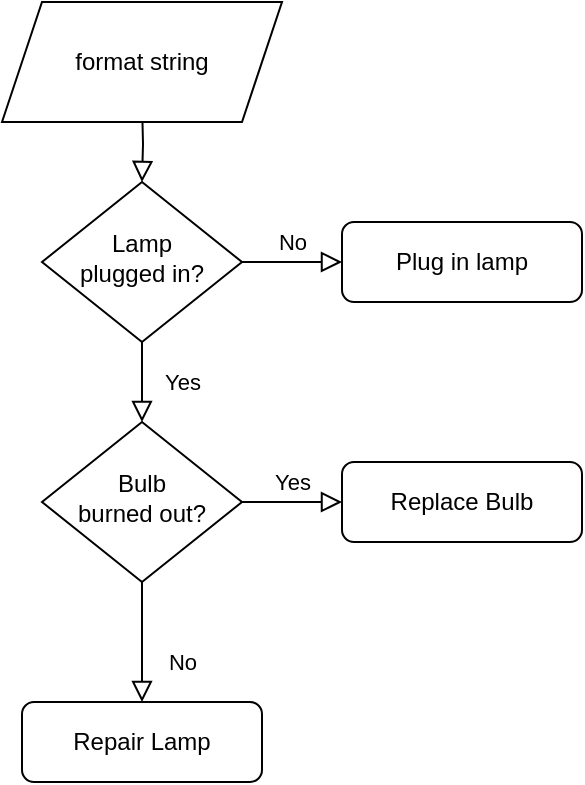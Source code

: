 <mxfile version="22.1.3" type="github" pages="2">
  <diagram id="C5RBs43oDa-KdzZeNtuy" name="Page-1">
    <mxGraphModel dx="604" dy="778" grid="1" gridSize="10" guides="1" tooltips="1" connect="1" arrows="1" fold="1" page="1" pageScale="1" pageWidth="827" pageHeight="1169" math="0" shadow="0">
      <root>
        <mxCell id="WIyWlLk6GJQsqaUBKTNV-0" />
        <mxCell id="WIyWlLk6GJQsqaUBKTNV-1" parent="WIyWlLk6GJQsqaUBKTNV-0" />
        <mxCell id="WIyWlLk6GJQsqaUBKTNV-2" value="" style="rounded=0;html=1;jettySize=auto;orthogonalLoop=1;fontSize=11;endArrow=block;endFill=0;endSize=8;strokeWidth=1;shadow=0;labelBackgroundColor=none;edgeStyle=orthogonalEdgeStyle;" parent="WIyWlLk6GJQsqaUBKTNV-1" target="WIyWlLk6GJQsqaUBKTNV-6" edge="1">
          <mxGeometry relative="1" as="geometry">
            <mxPoint x="220" y="130" as="sourcePoint" />
          </mxGeometry>
        </mxCell>
        <mxCell id="WIyWlLk6GJQsqaUBKTNV-4" value="Yes" style="rounded=0;html=1;jettySize=auto;orthogonalLoop=1;fontSize=11;endArrow=block;endFill=0;endSize=8;strokeWidth=1;shadow=0;labelBackgroundColor=none;edgeStyle=orthogonalEdgeStyle;" parent="WIyWlLk6GJQsqaUBKTNV-1" source="WIyWlLk6GJQsqaUBKTNV-6" target="WIyWlLk6GJQsqaUBKTNV-10" edge="1">
          <mxGeometry y="20" relative="1" as="geometry">
            <mxPoint as="offset" />
          </mxGeometry>
        </mxCell>
        <mxCell id="WIyWlLk6GJQsqaUBKTNV-5" value="No" style="edgeStyle=orthogonalEdgeStyle;rounded=0;html=1;jettySize=auto;orthogonalLoop=1;fontSize=11;endArrow=block;endFill=0;endSize=8;strokeWidth=1;shadow=0;labelBackgroundColor=none;" parent="WIyWlLk6GJQsqaUBKTNV-1" source="WIyWlLk6GJQsqaUBKTNV-6" target="WIyWlLk6GJQsqaUBKTNV-7" edge="1">
          <mxGeometry y="10" relative="1" as="geometry">
            <mxPoint as="offset" />
          </mxGeometry>
        </mxCell>
        <mxCell id="WIyWlLk6GJQsqaUBKTNV-6" value="Lamp&lt;br&gt;plugged in?" style="rhombus;whiteSpace=wrap;html=1;shadow=0;fontFamily=Helvetica;fontSize=12;align=center;strokeWidth=1;spacing=6;spacingTop=-4;" parent="WIyWlLk6GJQsqaUBKTNV-1" vertex="1">
          <mxGeometry x="170" y="170" width="100" height="80" as="geometry" />
        </mxCell>
        <mxCell id="WIyWlLk6GJQsqaUBKTNV-7" value="Plug in lamp" style="rounded=1;whiteSpace=wrap;html=1;fontSize=12;glass=0;strokeWidth=1;shadow=0;" parent="WIyWlLk6GJQsqaUBKTNV-1" vertex="1">
          <mxGeometry x="320" y="190" width="120" height="40" as="geometry" />
        </mxCell>
        <mxCell id="WIyWlLk6GJQsqaUBKTNV-8" value="No" style="rounded=0;html=1;jettySize=auto;orthogonalLoop=1;fontSize=11;endArrow=block;endFill=0;endSize=8;strokeWidth=1;shadow=0;labelBackgroundColor=none;edgeStyle=orthogonalEdgeStyle;" parent="WIyWlLk6GJQsqaUBKTNV-1" source="WIyWlLk6GJQsqaUBKTNV-10" target="WIyWlLk6GJQsqaUBKTNV-11" edge="1">
          <mxGeometry x="0.333" y="20" relative="1" as="geometry">
            <mxPoint as="offset" />
          </mxGeometry>
        </mxCell>
        <mxCell id="WIyWlLk6GJQsqaUBKTNV-9" value="Yes" style="edgeStyle=orthogonalEdgeStyle;rounded=0;html=1;jettySize=auto;orthogonalLoop=1;fontSize=11;endArrow=block;endFill=0;endSize=8;strokeWidth=1;shadow=0;labelBackgroundColor=none;" parent="WIyWlLk6GJQsqaUBKTNV-1" source="WIyWlLk6GJQsqaUBKTNV-10" target="WIyWlLk6GJQsqaUBKTNV-12" edge="1">
          <mxGeometry y="10" relative="1" as="geometry">
            <mxPoint as="offset" />
          </mxGeometry>
        </mxCell>
        <mxCell id="WIyWlLk6GJQsqaUBKTNV-10" value="Bulb&lt;br&gt;burned out?" style="rhombus;whiteSpace=wrap;html=1;shadow=0;fontFamily=Helvetica;fontSize=12;align=center;strokeWidth=1;spacing=6;spacingTop=-4;" parent="WIyWlLk6GJQsqaUBKTNV-1" vertex="1">
          <mxGeometry x="170" y="290" width="100" height="80" as="geometry" />
        </mxCell>
        <mxCell id="WIyWlLk6GJQsqaUBKTNV-11" value="Repair Lamp" style="rounded=1;whiteSpace=wrap;html=1;fontSize=12;glass=0;strokeWidth=1;shadow=0;" parent="WIyWlLk6GJQsqaUBKTNV-1" vertex="1">
          <mxGeometry x="160" y="430" width="120" height="40" as="geometry" />
        </mxCell>
        <mxCell id="WIyWlLk6GJQsqaUBKTNV-12" value="Replace Bulb" style="rounded=1;whiteSpace=wrap;html=1;fontSize=12;glass=0;strokeWidth=1;shadow=0;" parent="WIyWlLk6GJQsqaUBKTNV-1" vertex="1">
          <mxGeometry x="320" y="310" width="120" height="40" as="geometry" />
        </mxCell>
        <mxCell id="Gi4Qyo3tzMnahnL6o1ee-1" value="format string" style="shape=parallelogram;perimeter=parallelogramPerimeter;whiteSpace=wrap;html=1;fixedSize=1;" vertex="1" parent="WIyWlLk6GJQsqaUBKTNV-1">
          <mxGeometry x="150" y="80" width="140" height="60" as="geometry" />
        </mxCell>
      </root>
    </mxGraphModel>
  </diagram>
  <diagram id="Lg6smImZA1aLUTKIU7_n" name="Page-2">
    <mxGraphModel dx="1530" dy="974" grid="0" gridSize="161" guides="1" tooltips="1" connect="1" arrows="1" fold="1" page="1" pageScale="1" pageWidth="827" pageHeight="1169" background="#999999" math="0" shadow="0">
      <root>
        <mxCell id="0" />
        <mxCell id="1" parent="0" />
        <mxCell id="lPDcKrbup4-54Zo53ck5-6" style="edgeStyle=orthogonalEdgeStyle;rounded=0;orthogonalLoop=1;jettySize=auto;html=1;entryX=0.5;entryY=0;entryDx=0;entryDy=0;labelBackgroundColor=none;strokeColor=#028090;fontColor=default;" edge="1" parent="1" target="lPDcKrbup4-54Zo53ck5-3">
          <mxGeometry relative="1" as="geometry">
            <mxPoint x="159" y="163" as="sourcePoint" />
          </mxGeometry>
        </mxCell>
        <mxCell id="lPDcKrbup4-54Zo53ck5-1" value="format string" style="shape=parallelogram;perimeter=parallelogramPerimeter;whiteSpace=wrap;html=1;fixedSize=1;labelBackgroundColor=none;fillColor=#F45B69;strokeColor=#028090;fontColor=#E4FDE1;" vertex="1" parent="1">
          <mxGeometry x="105" y="103" width="120" height="60" as="geometry" />
        </mxCell>
        <mxCell id="lPDcKrbup4-54Zo53ck5-2" value="" style="endArrow=none;html=1;rounded=0;labelBackgroundColor=none;strokeColor=#028090;fontColor=default;" edge="1" parent="1" target="lPDcKrbup4-54Zo53ck5-3">
          <mxGeometry width="50" height="50" relative="1" as="geometry">
            <mxPoint x="158.5" y="243" as="sourcePoint" />
            <mxPoint x="158.5" y="163" as="targetPoint" />
          </mxGeometry>
        </mxCell>
        <mxCell id="lPDcKrbup4-54Zo53ck5-5" value="" style="edgeStyle=orthogonalEdgeStyle;rounded=0;orthogonalLoop=1;jettySize=auto;html=1;labelBackgroundColor=none;strokeColor=#028090;fontColor=default;" edge="1" parent="1" target="lPDcKrbup4-54Zo53ck5-3">
          <mxGeometry relative="1" as="geometry">
            <mxPoint x="159" y="173" as="targetPoint" />
            <mxPoint x="159" y="263" as="sourcePoint" />
          </mxGeometry>
        </mxCell>
        <mxCell id="lPDcKrbup4-54Zo53ck5-3" value="start _printf" style="ellipse;whiteSpace=wrap;html=1;labelBackgroundColor=none;fillColor=#F45B69;strokeColor=#028090;fontColor=#E4FDE1;" vertex="1" parent="1">
          <mxGeometry x="99" y="243" width="120" height="80" as="geometry" />
        </mxCell>
        <mxCell id="lPDcKrbup4-54Zo53ck5-7" value="" style="endArrow=classic;html=1;rounded=0;labelBackgroundColor=none;strokeColor=#028090;fontColor=default;" edge="1" parent="1">
          <mxGeometry width="50" height="50" relative="1" as="geometry">
            <mxPoint x="158.5" y="323" as="sourcePoint" />
            <mxPoint x="159" y="373" as="targetPoint" />
          </mxGeometry>
        </mxCell>
        <mxCell id="lPDcKrbup4-54Zo53ck5-8" value="is &lt;br&gt;format == NULL ?" style="rhombus;whiteSpace=wrap;html=1;labelBackgroundColor=none;fillColor=#F45B69;strokeColor=#028090;fontColor=#E4FDE1;" vertex="1" parent="1">
          <mxGeometry x="89" y="373" width="140" height="90" as="geometry" />
        </mxCell>
        <mxCell id="lPDcKrbup4-54Zo53ck5-10" value="" style="endArrow=classic;html=1;rounded=0;exitX=1;exitY=0.5;exitDx=0;exitDy=0;labelBackgroundColor=none;strokeColor=#028090;fontColor=default;" edge="1" parent="1" source="lPDcKrbup4-54Zo53ck5-8" target="lPDcKrbup4-54Zo53ck5-11">
          <mxGeometry width="50" height="50" relative="1" as="geometry">
            <mxPoint x="219" y="423" as="sourcePoint" />
            <mxPoint x="299" y="418" as="targetPoint" />
            <Array as="points" />
          </mxGeometry>
        </mxCell>
        <mxCell id="lPDcKrbup4-54Zo53ck5-11" value="return (-1)" style="rounded=0;whiteSpace=wrap;html=1;labelBackgroundColor=none;fillColor=#F45B69;strokeColor=#028090;fontColor=#E4FDE1;" vertex="1" parent="1">
          <mxGeometry x="289" y="388" width="120" height="60" as="geometry" />
        </mxCell>
        <mxCell id="lPDcKrbup4-54Zo53ck5-12" value="" style="endArrow=classic;html=1;rounded=0;exitX=0.5;exitY=1;exitDx=0;exitDy=0;labelBackgroundColor=none;strokeColor=#028090;fontColor=default;" edge="1" parent="1" source="lPDcKrbup4-54Zo53ck5-8">
          <mxGeometry width="50" height="50" relative="1" as="geometry">
            <mxPoint x="219" y="423" as="sourcePoint" />
            <mxPoint x="159" y="503" as="targetPoint" />
          </mxGeometry>
        </mxCell>
        <mxCell id="lPDcKrbup4-54Zo53ck5-13" value="format not NULL&lt;br style=&quot;border-color: var(--border-color);&quot;&gt;&amp;amp;&amp;amp;format[i] != \0 ?" style="rhombus;whiteSpace=wrap;html=1;labelBackgroundColor=none;fillColor=#F45B69;strokeColor=#028090;fontColor=#E4FDE1;" vertex="1" parent="1">
          <mxGeometry x="89" y="503" width="140" height="80" as="geometry" />
        </mxCell>
        <mxCell id="lPDcKrbup4-54Zo53ck5-15" value="" style="endArrow=classic;html=1;rounded=0;exitX=1;exitY=0.5;exitDx=0;exitDy=0;labelBackgroundColor=none;strokeColor=#028090;fontColor=default;" edge="1" parent="1" source="lPDcKrbup4-54Zo53ck5-13" target="lPDcKrbup4-54Zo53ck5-16">
          <mxGeometry width="50" height="50" relative="1" as="geometry">
            <mxPoint x="299" y="393" as="sourcePoint" />
            <mxPoint x="289" y="543" as="targetPoint" />
          </mxGeometry>
        </mxCell>
        <mxCell id="lPDcKrbup4-54Zo53ck5-16" value="return (length)" style="rounded=0;whiteSpace=wrap;html=1;labelBackgroundColor=none;fillColor=#F45B69;strokeColor=#028090;fontColor=#E4FDE1;" vertex="1" parent="1">
          <mxGeometry x="289" y="513" width="120" height="60" as="geometry" />
        </mxCell>
        <mxCell id="lPDcKrbup4-54Zo53ck5-17" value="" style="endArrow=classic;html=1;rounded=0;exitX=0.5;exitY=1;exitDx=0;exitDy=0;labelBackgroundColor=none;strokeColor=#028090;fontColor=default;" edge="1" parent="1" source="lPDcKrbup4-54Zo53ck5-13" target="lPDcKrbup4-54Zo53ck5-18">
          <mxGeometry width="50" height="50" relative="1" as="geometry">
            <mxPoint x="239" y="543" as="sourcePoint" />
            <mxPoint x="159" y="623" as="targetPoint" />
          </mxGeometry>
        </mxCell>
        <mxCell id="lPDcKrbup4-54Zo53ck5-18" value="is &lt;br&gt;format [i] == % ?" style="rhombus;whiteSpace=wrap;html=1;labelBackgroundColor=none;fillColor=#F45B69;strokeColor=#028090;fontColor=#E4FDE1;" vertex="1" parent="1">
          <mxGeometry x="79" y="623" width="160" height="90" as="geometry" />
        </mxCell>
        <mxCell id="lPDcKrbup4-54Zo53ck5-19" value="" style="endArrow=classic;html=1;rounded=0;exitX=1;exitY=0.5;exitDx=0;exitDy=0;labelBackgroundColor=none;strokeColor=#028090;fontColor=default;" edge="1" parent="1" source="lPDcKrbup4-54Zo53ck5-18">
          <mxGeometry width="50" height="50" relative="1" as="geometry">
            <mxPoint x="249" y="793" as="sourcePoint" />
            <mxPoint x="289" y="668" as="targetPoint" />
          </mxGeometry>
        </mxCell>
        <mxCell id="lPDcKrbup4-54Zo53ck5-20" value="return (-1)" style="rounded=0;whiteSpace=wrap;html=1;labelBackgroundColor=none;fillColor=#F45B69;strokeColor=#028090;fontColor=#E4FDE1;" vertex="1" parent="1">
          <mxGeometry x="509" y="638" width="120" height="60" as="geometry" />
        </mxCell>
        <mxCell id="lPDcKrbup4-54Zo53ck5-21" value="is format[i + 1] == \0" style="rhombus;whiteSpace=wrap;html=1;labelBackgroundColor=none;fillColor=#F45B69;strokeColor=#028090;fontColor=#E4FDE1;" vertex="1" parent="1">
          <mxGeometry x="293" y="625.5" width="160" height="85" as="geometry" />
        </mxCell>
        <mxCell id="lPDcKrbup4-54Zo53ck5-22" value="" style="endArrow=classic;html=1;rounded=0;exitX=1;exitY=0.5;exitDx=0;exitDy=0;entryX=0;entryY=0.5;entryDx=0;entryDy=0;labelBackgroundColor=none;strokeColor=#028090;fontColor=default;" edge="1" parent="1" source="lPDcKrbup4-54Zo53ck5-21" target="lPDcKrbup4-54Zo53ck5-20">
          <mxGeometry width="50" height="50" relative="1" as="geometry">
            <mxPoint x="359" y="543" as="sourcePoint" />
            <mxPoint x="409" y="493" as="targetPoint" />
          </mxGeometry>
        </mxCell>
        <mxCell id="lPDcKrbup4-54Zo53ck5-25" value="" style="endArrow=classic;html=1;rounded=0;exitX=0.5;exitY=1;exitDx=0;exitDy=0;labelBackgroundColor=none;strokeColor=#028090;fontColor=default;" edge="1" parent="1" source="lPDcKrbup4-54Zo53ck5-18">
          <mxGeometry width="50" height="50" relative="1" as="geometry">
            <mxPoint x="339" y="723" as="sourcePoint" />
            <mxPoint x="159" y="753" as="targetPoint" />
            <Array as="points" />
          </mxGeometry>
        </mxCell>
        <mxCell id="lPDcKrbup4-54Zo53ck5-26" value="prints format[i] and&lt;br&gt;return (length)" style="rounded=0;whiteSpace=wrap;html=1;labelBackgroundColor=none;fillColor=#F45B69;strokeColor=#028090;fontColor=#E4FDE1;" vertex="1" parent="1">
          <mxGeometry x="99" y="753" width="120" height="70" as="geometry" />
        </mxCell>
        <mxCell id="lPDcKrbup4-54Zo53ck5-27" value="" style="endArrow=classic;html=1;rounded=0;labelBackgroundColor=none;strokeColor=#028090;fontColor=default;" edge="1" parent="1" target="lPDcKrbup4-54Zo53ck5-28">
          <mxGeometry width="50" height="50" relative="1" as="geometry">
            <mxPoint x="369" y="713" as="sourcePoint" />
            <mxPoint x="369" y="753" as="targetPoint" />
          </mxGeometry>
        </mxCell>
        <mxCell id="lPDcKrbup4-54Zo53ck5-28" value="does it match a&amp;nbsp; letter&amp;nbsp;&lt;br&gt;in selection.c ?" style="rhombus;whiteSpace=wrap;html=1;labelBackgroundColor=none;fillColor=#F45B69;strokeColor=#028090;fontColor=#E4FDE1;" vertex="1" parent="1">
          <mxGeometry x="299" y="748" width="140" height="95" as="geometry" />
        </mxCell>
        <mxCell id="lPDcKrbup4-54Zo53ck5-29" value="execute the associated function" style="ellipse;whiteSpace=wrap;html=1;labelBackgroundColor=none;fillColor=#F45B69;strokeColor=#028090;fontColor=#E4FDE1;" vertex="1" parent="1">
          <mxGeometry x="498" y="755.5" width="120" height="80" as="geometry" />
        </mxCell>
        <mxCell id="lPDcKrbup4-54Zo53ck5-30" value="print conversion then return length" style="ellipse;whiteSpace=wrap;html=1;labelBackgroundColor=none;fillColor=#F45B69;strokeColor=#028090;fontColor=#E4FDE1;" vertex="1" parent="1">
          <mxGeometry x="669" y="755.5" width="120" height="80" as="geometry" />
        </mxCell>
        <mxCell id="lPDcKrbup4-54Zo53ck5-31" value="" style="endArrow=none;html=1;rounded=0;labelBackgroundColor=none;strokeColor=#028090;fontColor=default;" edge="1" parent="1">
          <mxGeometry width="50" height="50" relative="1" as="geometry">
            <mxPoint x="369" y="843" as="sourcePoint" />
            <mxPoint x="369" y="873" as="targetPoint" />
          </mxGeometry>
        </mxCell>
        <mxCell id="lPDcKrbup4-54Zo53ck5-32" value="" style="endArrow=none;html=1;rounded=0;labelBackgroundColor=none;strokeColor=#028090;fontColor=default;" edge="1" parent="1">
          <mxGeometry width="50" height="50" relative="1" as="geometry">
            <mxPoint x="159" y="873" as="sourcePoint" />
            <mxPoint x="559" y="873" as="targetPoint" />
          </mxGeometry>
        </mxCell>
        <mxCell id="lPDcKrbup4-54Zo53ck5-33" value="" style="endArrow=classic;html=1;rounded=0;entryX=0.5;entryY=1;entryDx=0;entryDy=0;labelBackgroundColor=none;strokeColor=#028090;fontColor=default;" edge="1" parent="1" target="lPDcKrbup4-54Zo53ck5-26">
          <mxGeometry width="50" height="50" relative="1" as="geometry">
            <mxPoint x="159" y="873" as="sourcePoint" />
            <mxPoint x="319" y="603" as="targetPoint" />
          </mxGeometry>
        </mxCell>
        <mxCell id="lPDcKrbup4-54Zo53ck5-35" value="" style="endArrow=classic;html=1;rounded=0;entryX=0.5;entryY=1;entryDx=0;entryDy=0;labelBackgroundColor=none;strokeColor=#028090;fontColor=default;" edge="1" parent="1" target="lPDcKrbup4-54Zo53ck5-29">
          <mxGeometry width="50" height="50" relative="1" as="geometry">
            <mxPoint x="559" y="873" as="sourcePoint" />
            <mxPoint x="479" y="623" as="targetPoint" />
          </mxGeometry>
        </mxCell>
        <mxCell id="lPDcKrbup4-54Zo53ck5-36" value="" style="endArrow=classic;html=1;rounded=0;exitX=1;exitY=0.5;exitDx=0;exitDy=0;entryX=0;entryY=0.5;entryDx=0;entryDy=0;labelBackgroundColor=none;strokeColor=#028090;fontColor=default;" edge="1" parent="1" source="lPDcKrbup4-54Zo53ck5-29" target="lPDcKrbup4-54Zo53ck5-30">
          <mxGeometry width="50" height="50" relative="1" as="geometry">
            <mxPoint x="419" y="673" as="sourcePoint" />
            <mxPoint x="469" y="623" as="targetPoint" />
          </mxGeometry>
        </mxCell>
        <mxCell id="lPDcKrbup4-54Zo53ck5-37" value="" style="endArrow=none;html=1;rounded=0;exitX=0;exitY=0.5;exitDx=0;exitDy=0;labelBackgroundColor=none;strokeColor=#028090;fontColor=default;" edge="1" parent="1" source="lPDcKrbup4-54Zo53ck5-26">
          <mxGeometry width="50" height="50" relative="1" as="geometry">
            <mxPoint x="119" y="673" as="sourcePoint" />
            <mxPoint x="49" y="788" as="targetPoint" />
          </mxGeometry>
        </mxCell>
        <mxCell id="lPDcKrbup4-54Zo53ck5-38" value="" style="endArrow=classic;html=1;rounded=0;entryX=0;entryY=0.5;entryDx=0;entryDy=0;labelBackgroundColor=none;strokeColor=#028090;fontColor=default;" edge="1" parent="1" target="lPDcKrbup4-54Zo53ck5-13">
          <mxGeometry width="50" height="50" relative="1" as="geometry">
            <mxPoint x="49" y="785.5" as="sourcePoint" />
            <mxPoint x="89" y="545.5" as="targetPoint" />
            <Array as="points">
              <mxPoint x="49" y="543" />
            </Array>
          </mxGeometry>
        </mxCell>
        <mxCell id="lPDcKrbup4-54Zo53ck5-39" value="" style="endArrow=none;html=1;rounded=0;exitX=0.5;exitY=1;exitDx=0;exitDy=0;labelBackgroundColor=none;strokeColor=#028090;fontColor=default;" edge="1" parent="1" source="lPDcKrbup4-54Zo53ck5-30">
          <mxGeometry width="50" height="50" relative="1" as="geometry">
            <mxPoint x="539" y="673" as="sourcePoint" />
            <mxPoint x="729" y="903" as="targetPoint" />
          </mxGeometry>
        </mxCell>
        <mxCell id="lPDcKrbup4-54Zo53ck5-40" value="" style="endArrow=none;html=1;rounded=0;labelBackgroundColor=none;strokeColor=#028090;fontColor=default;" edge="1" parent="1">
          <mxGeometry width="50" height="50" relative="1" as="geometry">
            <mxPoint x="729" y="903" as="sourcePoint" />
            <mxPoint x="19" y="903" as="targetPoint" />
          </mxGeometry>
        </mxCell>
        <mxCell id="lPDcKrbup4-54Zo53ck5-41" value="" style="endArrow=classic;html=1;rounded=0;labelBackgroundColor=none;strokeColor=#028090;fontColor=default;" edge="1" parent="1">
          <mxGeometry width="50" height="50" relative="1" as="geometry">
            <mxPoint x="19" y="903" as="sourcePoint" />
            <mxPoint x="49" y="543" as="targetPoint" />
            <Array as="points">
              <mxPoint x="19" y="543" />
            </Array>
          </mxGeometry>
        </mxCell>
        <mxCell id="lPDcKrbup4-54Zo53ck5-43" value="yes" style="text;html=1;strokeColor=none;fillColor=none;align=center;verticalAlign=middle;whiteSpace=wrap;rounded=0;labelBackgroundColor=none;fontColor=#E4FDE1;" vertex="1" parent="1">
          <mxGeometry x="229" y="388" width="60" height="30" as="geometry" />
        </mxCell>
        <mxCell id="lPDcKrbup4-54Zo53ck5-45" value="no" style="text;html=1;strokeColor=none;fillColor=none;align=center;verticalAlign=middle;whiteSpace=wrap;rounded=0;labelBackgroundColor=none;fontColor=#E4FDE1;" vertex="1" parent="1">
          <mxGeometry x="109" y="463" width="60" height="30" as="geometry" />
        </mxCell>
        <mxCell id="lPDcKrbup4-54Zo53ck5-46" value="no" style="text;html=1;strokeColor=none;fillColor=none;align=center;verticalAlign=middle;whiteSpace=wrap;rounded=0;labelBackgroundColor=none;fontColor=#E4FDE1;" vertex="1" parent="1">
          <mxGeometry x="219" y="513" width="60" height="30" as="geometry" />
        </mxCell>
        <mxCell id="lPDcKrbup4-54Zo53ck5-47" value="yes" style="text;html=1;strokeColor=none;fillColor=none;align=center;verticalAlign=middle;whiteSpace=wrap;rounded=0;labelBackgroundColor=none;fontColor=#E4FDE1;" vertex="1" parent="1">
          <mxGeometry x="229" y="638" width="60" height="30" as="geometry" />
        </mxCell>
        <mxCell id="lPDcKrbup4-54Zo53ck5-49" value="yes" style="text;html=1;strokeColor=none;fillColor=none;align=center;verticalAlign=middle;whiteSpace=wrap;rounded=0;labelBackgroundColor=none;fontColor=#E4FDE1;" vertex="1" parent="1">
          <mxGeometry x="439" y="638" width="60" height="30" as="geometry" />
        </mxCell>
        <mxCell id="lPDcKrbup4-54Zo53ck5-50" value="no" style="text;html=1;strokeColor=none;fillColor=none;align=center;verticalAlign=middle;whiteSpace=wrap;rounded=0;labelBackgroundColor=none;fontColor=#E4FDE1;" vertex="1" parent="1">
          <mxGeometry x="149" y="718" width="60" height="30" as="geometry" />
        </mxCell>
        <mxCell id="lPDcKrbup4-54Zo53ck5-51" value="no" style="text;html=1;strokeColor=none;fillColor=none;align=center;verticalAlign=middle;whiteSpace=wrap;rounded=0;labelBackgroundColor=none;fontColor=#E4FDE1;" vertex="1" parent="1">
          <mxGeometry x="293" y="843" width="60" height="30" as="geometry" />
        </mxCell>
        <mxCell id="lPDcKrbup4-54Zo53ck5-52" value="yes" style="text;html=1;strokeColor=none;fillColor=none;align=center;verticalAlign=middle;whiteSpace=wrap;rounded=0;labelBackgroundColor=none;fontColor=#E4FDE1;" vertex="1" parent="1">
          <mxGeometry x="389" y="843" width="60" height="30" as="geometry" />
        </mxCell>
      </root>
    </mxGraphModel>
  </diagram>
</mxfile>
